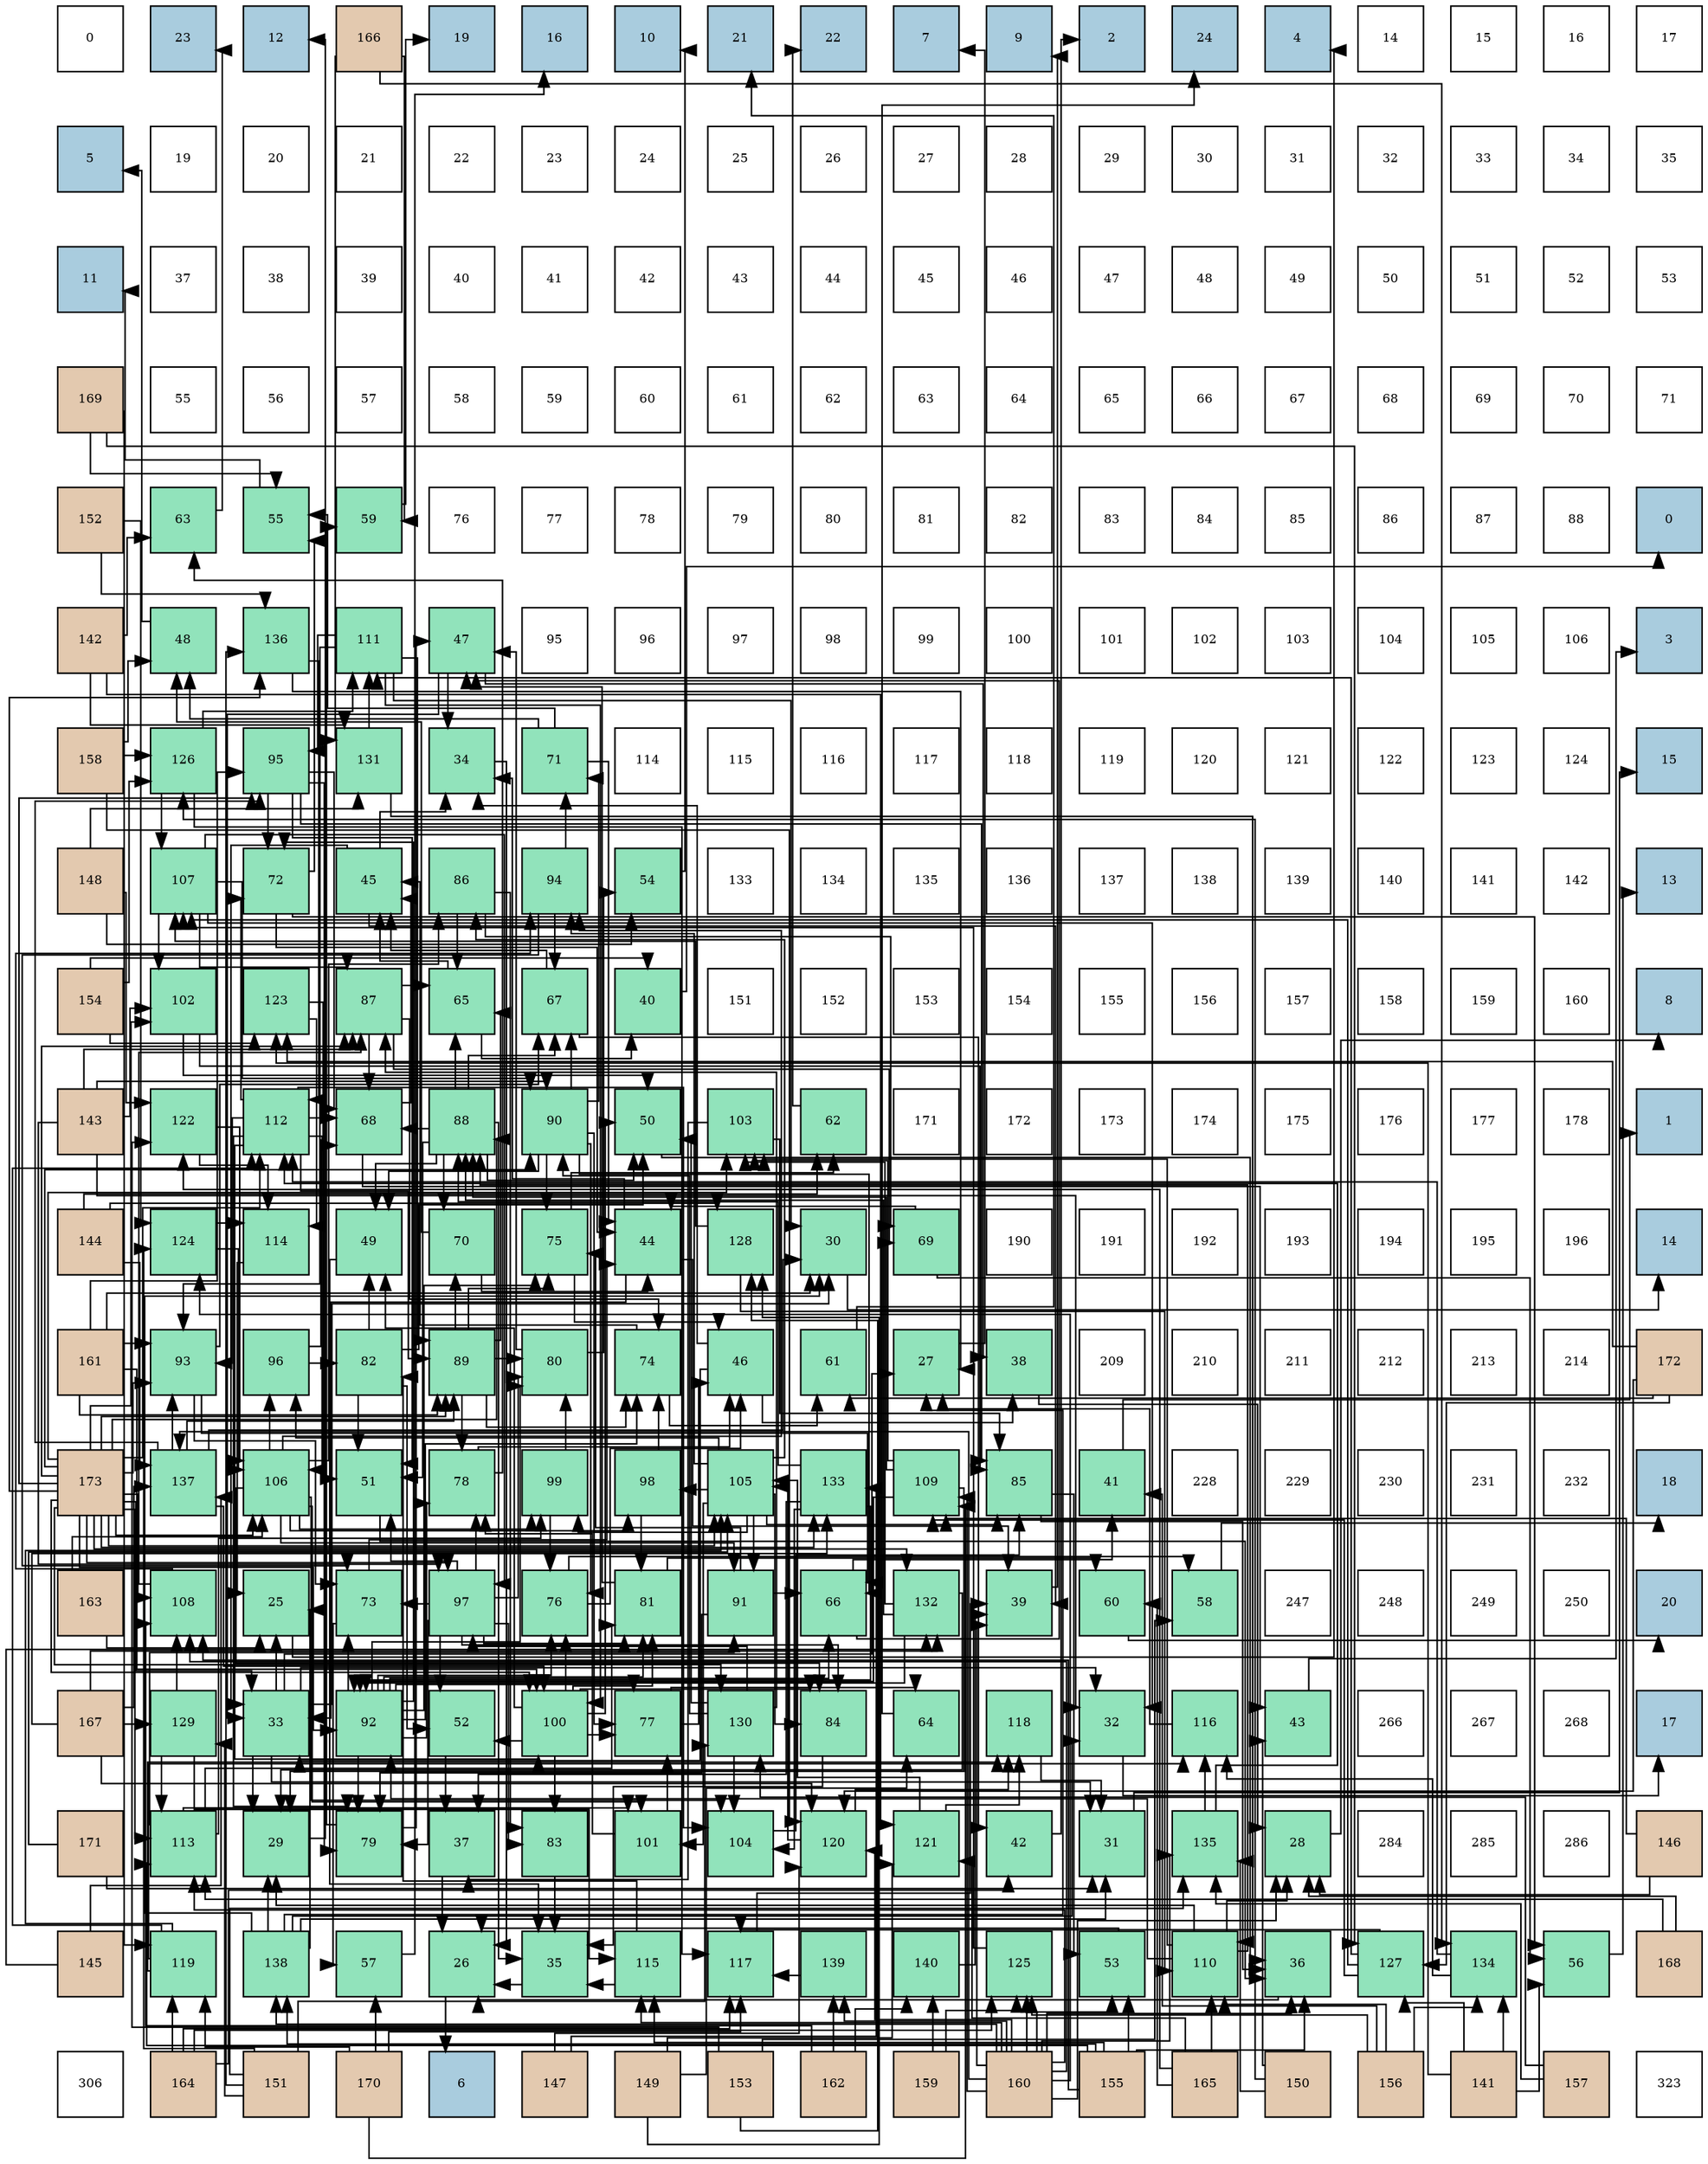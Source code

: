 digraph layout{
 rankdir=TB;
 splines=ortho;
 node [style=filled shape=square fixedsize=true width=0.6];
0[label="0", fontsize=8, fillcolor="#ffffff"];
1[label="23", fontsize=8, fillcolor="#a9ccde"];
2[label="12", fontsize=8, fillcolor="#a9ccde"];
3[label="166", fontsize=8, fillcolor="#e3c9af"];
4[label="19", fontsize=8, fillcolor="#a9ccde"];
5[label="16", fontsize=8, fillcolor="#a9ccde"];
6[label="10", fontsize=8, fillcolor="#a9ccde"];
7[label="21", fontsize=8, fillcolor="#a9ccde"];
8[label="22", fontsize=8, fillcolor="#a9ccde"];
9[label="7", fontsize=8, fillcolor="#a9ccde"];
10[label="9", fontsize=8, fillcolor="#a9ccde"];
11[label="2", fontsize=8, fillcolor="#a9ccde"];
12[label="24", fontsize=8, fillcolor="#a9ccde"];
13[label="4", fontsize=8, fillcolor="#a9ccde"];
14[label="14", fontsize=8, fillcolor="#ffffff"];
15[label="15", fontsize=8, fillcolor="#ffffff"];
16[label="16", fontsize=8, fillcolor="#ffffff"];
17[label="17", fontsize=8, fillcolor="#ffffff"];
18[label="5", fontsize=8, fillcolor="#a9ccde"];
19[label="19", fontsize=8, fillcolor="#ffffff"];
20[label="20", fontsize=8, fillcolor="#ffffff"];
21[label="21", fontsize=8, fillcolor="#ffffff"];
22[label="22", fontsize=8, fillcolor="#ffffff"];
23[label="23", fontsize=8, fillcolor="#ffffff"];
24[label="24", fontsize=8, fillcolor="#ffffff"];
25[label="25", fontsize=8, fillcolor="#ffffff"];
26[label="26", fontsize=8, fillcolor="#ffffff"];
27[label="27", fontsize=8, fillcolor="#ffffff"];
28[label="28", fontsize=8, fillcolor="#ffffff"];
29[label="29", fontsize=8, fillcolor="#ffffff"];
30[label="30", fontsize=8, fillcolor="#ffffff"];
31[label="31", fontsize=8, fillcolor="#ffffff"];
32[label="32", fontsize=8, fillcolor="#ffffff"];
33[label="33", fontsize=8, fillcolor="#ffffff"];
34[label="34", fontsize=8, fillcolor="#ffffff"];
35[label="35", fontsize=8, fillcolor="#ffffff"];
36[label="11", fontsize=8, fillcolor="#a9ccde"];
37[label="37", fontsize=8, fillcolor="#ffffff"];
38[label="38", fontsize=8, fillcolor="#ffffff"];
39[label="39", fontsize=8, fillcolor="#ffffff"];
40[label="40", fontsize=8, fillcolor="#ffffff"];
41[label="41", fontsize=8, fillcolor="#ffffff"];
42[label="42", fontsize=8, fillcolor="#ffffff"];
43[label="43", fontsize=8, fillcolor="#ffffff"];
44[label="44", fontsize=8, fillcolor="#ffffff"];
45[label="45", fontsize=8, fillcolor="#ffffff"];
46[label="46", fontsize=8, fillcolor="#ffffff"];
47[label="47", fontsize=8, fillcolor="#ffffff"];
48[label="48", fontsize=8, fillcolor="#ffffff"];
49[label="49", fontsize=8, fillcolor="#ffffff"];
50[label="50", fontsize=8, fillcolor="#ffffff"];
51[label="51", fontsize=8, fillcolor="#ffffff"];
52[label="52", fontsize=8, fillcolor="#ffffff"];
53[label="53", fontsize=8, fillcolor="#ffffff"];
54[label="169", fontsize=8, fillcolor="#e3c9af"];
55[label="55", fontsize=8, fillcolor="#ffffff"];
56[label="56", fontsize=8, fillcolor="#ffffff"];
57[label="57", fontsize=8, fillcolor="#ffffff"];
58[label="58", fontsize=8, fillcolor="#ffffff"];
59[label="59", fontsize=8, fillcolor="#ffffff"];
60[label="60", fontsize=8, fillcolor="#ffffff"];
61[label="61", fontsize=8, fillcolor="#ffffff"];
62[label="62", fontsize=8, fillcolor="#ffffff"];
63[label="63", fontsize=8, fillcolor="#ffffff"];
64[label="64", fontsize=8, fillcolor="#ffffff"];
65[label="65", fontsize=8, fillcolor="#ffffff"];
66[label="66", fontsize=8, fillcolor="#ffffff"];
67[label="67", fontsize=8, fillcolor="#ffffff"];
68[label="68", fontsize=8, fillcolor="#ffffff"];
69[label="69", fontsize=8, fillcolor="#ffffff"];
70[label="70", fontsize=8, fillcolor="#ffffff"];
71[label="71", fontsize=8, fillcolor="#ffffff"];
72[label="152", fontsize=8, fillcolor="#e3c9af"];
73[label="63", fontsize=8, fillcolor="#91e3bb"];
74[label="55", fontsize=8, fillcolor="#91e3bb"];
75[label="59", fontsize=8, fillcolor="#91e3bb"];
76[label="76", fontsize=8, fillcolor="#ffffff"];
77[label="77", fontsize=8, fillcolor="#ffffff"];
78[label="78", fontsize=8, fillcolor="#ffffff"];
79[label="79", fontsize=8, fillcolor="#ffffff"];
80[label="80", fontsize=8, fillcolor="#ffffff"];
81[label="81", fontsize=8, fillcolor="#ffffff"];
82[label="82", fontsize=8, fillcolor="#ffffff"];
83[label="83", fontsize=8, fillcolor="#ffffff"];
84[label="84", fontsize=8, fillcolor="#ffffff"];
85[label="85", fontsize=8, fillcolor="#ffffff"];
86[label="86", fontsize=8, fillcolor="#ffffff"];
87[label="87", fontsize=8, fillcolor="#ffffff"];
88[label="88", fontsize=8, fillcolor="#ffffff"];
89[label="0", fontsize=8, fillcolor="#a9ccde"];
90[label="142", fontsize=8, fillcolor="#e3c9af"];
91[label="48", fontsize=8, fillcolor="#91e3bb"];
92[label="136", fontsize=8, fillcolor="#91e3bb"];
93[label="111", fontsize=8, fillcolor="#91e3bb"];
94[label="47", fontsize=8, fillcolor="#91e3bb"];
95[label="95", fontsize=8, fillcolor="#ffffff"];
96[label="96", fontsize=8, fillcolor="#ffffff"];
97[label="97", fontsize=8, fillcolor="#ffffff"];
98[label="98", fontsize=8, fillcolor="#ffffff"];
99[label="99", fontsize=8, fillcolor="#ffffff"];
100[label="100", fontsize=8, fillcolor="#ffffff"];
101[label="101", fontsize=8, fillcolor="#ffffff"];
102[label="102", fontsize=8, fillcolor="#ffffff"];
103[label="103", fontsize=8, fillcolor="#ffffff"];
104[label="104", fontsize=8, fillcolor="#ffffff"];
105[label="105", fontsize=8, fillcolor="#ffffff"];
106[label="106", fontsize=8, fillcolor="#ffffff"];
107[label="3", fontsize=8, fillcolor="#a9ccde"];
108[label="158", fontsize=8, fillcolor="#e3c9af"];
109[label="126", fontsize=8, fillcolor="#91e3bb"];
110[label="95", fontsize=8, fillcolor="#91e3bb"];
111[label="131", fontsize=8, fillcolor="#91e3bb"];
112[label="34", fontsize=8, fillcolor="#91e3bb"];
113[label="71", fontsize=8, fillcolor="#91e3bb"];
114[label="114", fontsize=8, fillcolor="#ffffff"];
115[label="115", fontsize=8, fillcolor="#ffffff"];
116[label="116", fontsize=8, fillcolor="#ffffff"];
117[label="117", fontsize=8, fillcolor="#ffffff"];
118[label="118", fontsize=8, fillcolor="#ffffff"];
119[label="119", fontsize=8, fillcolor="#ffffff"];
120[label="120", fontsize=8, fillcolor="#ffffff"];
121[label="121", fontsize=8, fillcolor="#ffffff"];
122[label="122", fontsize=8, fillcolor="#ffffff"];
123[label="123", fontsize=8, fillcolor="#ffffff"];
124[label="124", fontsize=8, fillcolor="#ffffff"];
125[label="15", fontsize=8, fillcolor="#a9ccde"];
126[label="148", fontsize=8, fillcolor="#e3c9af"];
127[label="107", fontsize=8, fillcolor="#91e3bb"];
128[label="72", fontsize=8, fillcolor="#91e3bb"];
129[label="45", fontsize=8, fillcolor="#91e3bb"];
130[label="86", fontsize=8, fillcolor="#91e3bb"];
131[label="94", fontsize=8, fillcolor="#91e3bb"];
132[label="54", fontsize=8, fillcolor="#91e3bb"];
133[label="133", fontsize=8, fillcolor="#ffffff"];
134[label="134", fontsize=8, fillcolor="#ffffff"];
135[label="135", fontsize=8, fillcolor="#ffffff"];
136[label="136", fontsize=8, fillcolor="#ffffff"];
137[label="137", fontsize=8, fillcolor="#ffffff"];
138[label="138", fontsize=8, fillcolor="#ffffff"];
139[label="139", fontsize=8, fillcolor="#ffffff"];
140[label="140", fontsize=8, fillcolor="#ffffff"];
141[label="141", fontsize=8, fillcolor="#ffffff"];
142[label="142", fontsize=8, fillcolor="#ffffff"];
143[label="13", fontsize=8, fillcolor="#a9ccde"];
144[label="154", fontsize=8, fillcolor="#e3c9af"];
145[label="102", fontsize=8, fillcolor="#91e3bb"];
146[label="123", fontsize=8, fillcolor="#91e3bb"];
147[label="87", fontsize=8, fillcolor="#91e3bb"];
148[label="65", fontsize=8, fillcolor="#91e3bb"];
149[label="67", fontsize=8, fillcolor="#91e3bb"];
150[label="40", fontsize=8, fillcolor="#91e3bb"];
151[label="151", fontsize=8, fillcolor="#ffffff"];
152[label="152", fontsize=8, fillcolor="#ffffff"];
153[label="153", fontsize=8, fillcolor="#ffffff"];
154[label="154", fontsize=8, fillcolor="#ffffff"];
155[label="155", fontsize=8, fillcolor="#ffffff"];
156[label="156", fontsize=8, fillcolor="#ffffff"];
157[label="157", fontsize=8, fillcolor="#ffffff"];
158[label="158", fontsize=8, fillcolor="#ffffff"];
159[label="159", fontsize=8, fillcolor="#ffffff"];
160[label="160", fontsize=8, fillcolor="#ffffff"];
161[label="8", fontsize=8, fillcolor="#a9ccde"];
162[label="143", fontsize=8, fillcolor="#e3c9af"];
163[label="122", fontsize=8, fillcolor="#91e3bb"];
164[label="112", fontsize=8, fillcolor="#91e3bb"];
165[label="68", fontsize=8, fillcolor="#91e3bb"];
166[label="88", fontsize=8, fillcolor="#91e3bb"];
167[label="90", fontsize=8, fillcolor="#91e3bb"];
168[label="50", fontsize=8, fillcolor="#91e3bb"];
169[label="103", fontsize=8, fillcolor="#91e3bb"];
170[label="62", fontsize=8, fillcolor="#91e3bb"];
171[label="171", fontsize=8, fillcolor="#ffffff"];
172[label="172", fontsize=8, fillcolor="#ffffff"];
173[label="173", fontsize=8, fillcolor="#ffffff"];
174[label="174", fontsize=8, fillcolor="#ffffff"];
175[label="175", fontsize=8, fillcolor="#ffffff"];
176[label="176", fontsize=8, fillcolor="#ffffff"];
177[label="177", fontsize=8, fillcolor="#ffffff"];
178[label="178", fontsize=8, fillcolor="#ffffff"];
179[label="1", fontsize=8, fillcolor="#a9ccde"];
180[label="144", fontsize=8, fillcolor="#e3c9af"];
181[label="124", fontsize=8, fillcolor="#91e3bb"];
182[label="114", fontsize=8, fillcolor="#91e3bb"];
183[label="49", fontsize=8, fillcolor="#91e3bb"];
184[label="70", fontsize=8, fillcolor="#91e3bb"];
185[label="75", fontsize=8, fillcolor="#91e3bb"];
186[label="44", fontsize=8, fillcolor="#91e3bb"];
187[label="128", fontsize=8, fillcolor="#91e3bb"];
188[label="30", fontsize=8, fillcolor="#91e3bb"];
189[label="69", fontsize=8, fillcolor="#91e3bb"];
190[label="190", fontsize=8, fillcolor="#ffffff"];
191[label="191", fontsize=8, fillcolor="#ffffff"];
192[label="192", fontsize=8, fillcolor="#ffffff"];
193[label="193", fontsize=8, fillcolor="#ffffff"];
194[label="194", fontsize=8, fillcolor="#ffffff"];
195[label="195", fontsize=8, fillcolor="#ffffff"];
196[label="196", fontsize=8, fillcolor="#ffffff"];
197[label="14", fontsize=8, fillcolor="#a9ccde"];
198[label="161", fontsize=8, fillcolor="#e3c9af"];
199[label="93", fontsize=8, fillcolor="#91e3bb"];
200[label="96", fontsize=8, fillcolor="#91e3bb"];
201[label="82", fontsize=8, fillcolor="#91e3bb"];
202[label="89", fontsize=8, fillcolor="#91e3bb"];
203[label="80", fontsize=8, fillcolor="#91e3bb"];
204[label="74", fontsize=8, fillcolor="#91e3bb"];
205[label="46", fontsize=8, fillcolor="#91e3bb"];
206[label="61", fontsize=8, fillcolor="#91e3bb"];
207[label="27", fontsize=8, fillcolor="#91e3bb"];
208[label="38", fontsize=8, fillcolor="#91e3bb"];
209[label="209", fontsize=8, fillcolor="#ffffff"];
210[label="210", fontsize=8, fillcolor="#ffffff"];
211[label="211", fontsize=8, fillcolor="#ffffff"];
212[label="212", fontsize=8, fillcolor="#ffffff"];
213[label="213", fontsize=8, fillcolor="#ffffff"];
214[label="214", fontsize=8, fillcolor="#ffffff"];
215[label="172", fontsize=8, fillcolor="#e3c9af"];
216[label="173", fontsize=8, fillcolor="#e3c9af"];
217[label="137", fontsize=8, fillcolor="#91e3bb"];
218[label="106", fontsize=8, fillcolor="#91e3bb"];
219[label="51", fontsize=8, fillcolor="#91e3bb"];
220[label="78", fontsize=8, fillcolor="#91e3bb"];
221[label="99", fontsize=8, fillcolor="#91e3bb"];
222[label="98", fontsize=8, fillcolor="#91e3bb"];
223[label="105", fontsize=8, fillcolor="#91e3bb"];
224[label="133", fontsize=8, fillcolor="#91e3bb"];
225[label="109", fontsize=8, fillcolor="#91e3bb"];
226[label="85", fontsize=8, fillcolor="#91e3bb"];
227[label="41", fontsize=8, fillcolor="#91e3bb"];
228[label="228", fontsize=8, fillcolor="#ffffff"];
229[label="229", fontsize=8, fillcolor="#ffffff"];
230[label="230", fontsize=8, fillcolor="#ffffff"];
231[label="231", fontsize=8, fillcolor="#ffffff"];
232[label="232", fontsize=8, fillcolor="#ffffff"];
233[label="18", fontsize=8, fillcolor="#a9ccde"];
234[label="163", fontsize=8, fillcolor="#e3c9af"];
235[label="108", fontsize=8, fillcolor="#91e3bb"];
236[label="25", fontsize=8, fillcolor="#91e3bb"];
237[label="73", fontsize=8, fillcolor="#91e3bb"];
238[label="97", fontsize=8, fillcolor="#91e3bb"];
239[label="76", fontsize=8, fillcolor="#91e3bb"];
240[label="81", fontsize=8, fillcolor="#91e3bb"];
241[label="91", fontsize=8, fillcolor="#91e3bb"];
242[label="66", fontsize=8, fillcolor="#91e3bb"];
243[label="132", fontsize=8, fillcolor="#91e3bb"];
244[label="39", fontsize=8, fillcolor="#91e3bb"];
245[label="60", fontsize=8, fillcolor="#91e3bb"];
246[label="58", fontsize=8, fillcolor="#91e3bb"];
247[label="247", fontsize=8, fillcolor="#ffffff"];
248[label="248", fontsize=8, fillcolor="#ffffff"];
249[label="249", fontsize=8, fillcolor="#ffffff"];
250[label="250", fontsize=8, fillcolor="#ffffff"];
251[label="20", fontsize=8, fillcolor="#a9ccde"];
252[label="167", fontsize=8, fillcolor="#e3c9af"];
253[label="129", fontsize=8, fillcolor="#91e3bb"];
254[label="33", fontsize=8, fillcolor="#91e3bb"];
255[label="92", fontsize=8, fillcolor="#91e3bb"];
256[label="52", fontsize=8, fillcolor="#91e3bb"];
257[label="100", fontsize=8, fillcolor="#91e3bb"];
258[label="77", fontsize=8, fillcolor="#91e3bb"];
259[label="130", fontsize=8, fillcolor="#91e3bb"];
260[label="84", fontsize=8, fillcolor="#91e3bb"];
261[label="64", fontsize=8, fillcolor="#91e3bb"];
262[label="118", fontsize=8, fillcolor="#91e3bb"];
263[label="32", fontsize=8, fillcolor="#91e3bb"];
264[label="116", fontsize=8, fillcolor="#91e3bb"];
265[label="43", fontsize=8, fillcolor="#91e3bb"];
266[label="266", fontsize=8, fillcolor="#ffffff"];
267[label="267", fontsize=8, fillcolor="#ffffff"];
268[label="268", fontsize=8, fillcolor="#ffffff"];
269[label="17", fontsize=8, fillcolor="#a9ccde"];
270[label="171", fontsize=8, fillcolor="#e3c9af"];
271[label="113", fontsize=8, fillcolor="#91e3bb"];
272[label="29", fontsize=8, fillcolor="#91e3bb"];
273[label="79", fontsize=8, fillcolor="#91e3bb"];
274[label="37", fontsize=8, fillcolor="#91e3bb"];
275[label="83", fontsize=8, fillcolor="#91e3bb"];
276[label="101", fontsize=8, fillcolor="#91e3bb"];
277[label="104", fontsize=8, fillcolor="#91e3bb"];
278[label="120", fontsize=8, fillcolor="#91e3bb"];
279[label="121", fontsize=8, fillcolor="#91e3bb"];
280[label="42", fontsize=8, fillcolor="#91e3bb"];
281[label="31", fontsize=8, fillcolor="#91e3bb"];
282[label="135", fontsize=8, fillcolor="#91e3bb"];
283[label="28", fontsize=8, fillcolor="#91e3bb"];
284[label="284", fontsize=8, fillcolor="#ffffff"];
285[label="285", fontsize=8, fillcolor="#ffffff"];
286[label="286", fontsize=8, fillcolor="#ffffff"];
287[label="146", fontsize=8, fillcolor="#e3c9af"];
288[label="145", fontsize=8, fillcolor="#e3c9af"];
289[label="119", fontsize=8, fillcolor="#91e3bb"];
290[label="138", fontsize=8, fillcolor="#91e3bb"];
291[label="57", fontsize=8, fillcolor="#91e3bb"];
292[label="26", fontsize=8, fillcolor="#91e3bb"];
293[label="35", fontsize=8, fillcolor="#91e3bb"];
294[label="115", fontsize=8, fillcolor="#91e3bb"];
295[label="117", fontsize=8, fillcolor="#91e3bb"];
296[label="139", fontsize=8, fillcolor="#91e3bb"];
297[label="140", fontsize=8, fillcolor="#91e3bb"];
298[label="125", fontsize=8, fillcolor="#91e3bb"];
299[label="53", fontsize=8, fillcolor="#91e3bb"];
300[label="110", fontsize=8, fillcolor="#91e3bb"];
301[label="36", fontsize=8, fillcolor="#91e3bb"];
302[label="127", fontsize=8, fillcolor="#91e3bb"];
303[label="134", fontsize=8, fillcolor="#91e3bb"];
304[label="56", fontsize=8, fillcolor="#91e3bb"];
305[label="168", fontsize=8, fillcolor="#e3c9af"];
306[label="306", fontsize=8, fillcolor="#ffffff"];
307[label="164", fontsize=8, fillcolor="#e3c9af"];
308[label="151", fontsize=8, fillcolor="#e3c9af"];
309[label="170", fontsize=8, fillcolor="#e3c9af"];
310[label="6", fontsize=8, fillcolor="#a9ccde"];
311[label="147", fontsize=8, fillcolor="#e3c9af"];
312[label="149", fontsize=8, fillcolor="#e3c9af"];
313[label="153", fontsize=8, fillcolor="#e3c9af"];
314[label="162", fontsize=8, fillcolor="#e3c9af"];
315[label="159", fontsize=8, fillcolor="#e3c9af"];
316[label="160", fontsize=8, fillcolor="#e3c9af"];
317[label="155", fontsize=8, fillcolor="#e3c9af"];
318[label="165", fontsize=8, fillcolor="#e3c9af"];
319[label="150", fontsize=8, fillcolor="#e3c9af"];
320[label="156", fontsize=8, fillcolor="#e3c9af"];
321[label="141", fontsize=8, fillcolor="#e3c9af"];
322[label="157", fontsize=8, fillcolor="#e3c9af"];
323[label="323", fontsize=8, fillcolor="#ffffff"];
edge [constraint=false, style=vis];236 -> 13;
292 -> 310;
207 -> 9;
283 -> 161;
272 -> 2;
188 -> 197;
281 -> 125;
263 -> 269;
254 -> 236;
254 -> 207;
254 -> 272;
254 -> 188;
254 -> 281;
254 -> 263;
112 -> 292;
293 -> 292;
301 -> 292;
274 -> 292;
208 -> 283;
244 -> 10;
150 -> 89;
227 -> 179;
280 -> 11;
265 -> 107;
186 -> 254;
186 -> 112;
186 -> 244;
129 -> 254;
129 -> 112;
129 -> 244;
205 -> 254;
205 -> 112;
205 -> 208;
94 -> 254;
94 -> 112;
94 -> 208;
91 -> 18;
183 -> 293;
168 -> 301;
219 -> 301;
256 -> 274;
299 -> 292;
132 -> 6;
74 -> 36;
304 -> 143;
291 -> 5;
246 -> 233;
75 -> 4;
245 -> 251;
206 -> 7;
170 -> 8;
73 -> 1;
261 -> 12;
148 -> 150;
148 -> 129;
242 -> 227;
242 -> 94;
149 -> 280;
149 -> 129;
165 -> 265;
165 -> 129;
189 -> 186;
189 -> 304;
184 -> 186;
184 -> 91;
113 -> 186;
113 -> 91;
113 -> 74;
128 -> 186;
128 -> 74;
128 -> 304;
237 -> 186;
237 -> 291;
204 -> 129;
204 -> 206;
185 -> 205;
185 -> 170;
239 -> 205;
239 -> 246;
258 -> 205;
258 -> 261;
220 -> 205;
220 -> 73;
273 -> 94;
273 -> 75;
203 -> 94;
203 -> 132;
240 -> 94;
240 -> 245;
201 -> 183;
201 -> 168;
201 -> 219;
201 -> 256;
275 -> 293;
260 -> 293;
226 -> 301;
226 -> 299;
130 -> 148;
130 -> 189;
130 -> 275;
147 -> 148;
147 -> 165;
147 -> 189;
147 -> 204;
166 -> 293;
166 -> 183;
166 -> 168;
166 -> 219;
166 -> 148;
166 -> 149;
166 -> 165;
166 -> 184;
202 -> 148;
202 -> 184;
202 -> 204;
202 -> 185;
202 -> 220;
202 -> 203;
167 -> 183;
167 -> 242;
167 -> 149;
167 -> 113;
167 -> 185;
167 -> 239;
167 -> 258;
241 -> 242;
241 -> 185;
241 -> 273;
255 -> 242;
255 -> 128;
255 -> 237;
255 -> 204;
255 -> 185;
255 -> 239;
255 -> 258;
255 -> 220;
255 -> 273;
255 -> 203;
255 -> 240;
199 -> 242;
199 -> 149;
199 -> 237;
131 -> 149;
131 -> 113;
131 -> 237;
110 -> 219;
110 -> 165;
110 -> 128;
110 -> 273;
110 -> 226;
200 -> 165;
200 -> 201;
238 -> 219;
238 -> 256;
238 -> 237;
238 -> 220;
238 -> 273;
238 -> 203;
238 -> 240;
238 -> 275;
238 -> 260;
222 -> 204;
222 -> 240;
221 -> 239;
221 -> 203;
257 -> 183;
257 -> 168;
257 -> 256;
257 -> 239;
257 -> 258;
257 -> 240;
257 -> 275;
257 -> 260;
276 -> 258;
276 -> 220;
145 -> 168;
145 -> 226;
169 -> 274;
169 -> 226;
277 -> 226;
223 -> 260;
223 -> 226;
223 -> 130;
223 -> 241;
223 -> 131;
223 -> 200;
223 -> 222;
223 -> 221;
223 -> 276;
218 -> 260;
218 -> 130;
218 -> 241;
218 -> 131;
218 -> 200;
218 -> 222;
218 -> 221;
218 -> 276;
218 -> 277;
127 -> 263;
127 -> 147;
127 -> 167;
127 -> 238;
127 -> 145;
235 -> 147;
235 -> 131;
225 -> 272;
225 -> 166;
225 -> 255;
225 -> 169;
300 -> 283;
300 -> 272;
300 -> 166;
300 -> 255;
300 -> 169;
93 -> 188;
93 -> 202;
93 -> 199;
93 -> 110;
93 -> 257;
164 -> 219;
164 -> 165;
164 -> 128;
164 -> 273;
164 -> 202;
164 -> 199;
164 -> 257;
164 -> 277;
271 -> 240;
271 -> 241;
271 -> 221;
271 -> 276;
182 -> 236;
294 -> 293;
294 -> 201;
264 -> 207;
295 -> 244;
262 -> 281;
289 -> 223;
289 -> 164;
289 -> 264;
289 -> 262;
278 -> 223;
278 -> 262;
279 -> 223;
279 -> 262;
163 -> 218;
163 -> 182;
146 -> 218;
146 -> 182;
181 -> 218;
181 -> 182;
298 -> 127;
109 -> 127;
109 -> 93;
109 -> 295;
302 -> 127;
302 -> 225;
302 -> 93;
302 -> 295;
187 -> 127;
187 -> 300;
253 -> 235;
253 -> 271;
253 -> 294;
259 -> 168;
259 -> 147;
259 -> 167;
259 -> 238;
259 -> 277;
111 -> 300;
111 -> 93;
243 -> 272;
243 -> 166;
243 -> 255;
243 -> 169;
224 -> 274;
224 -> 166;
224 -> 255;
224 -> 277;
303 -> 164;
303 -> 264;
282 -> 164;
282 -> 264;
92 -> 207;
92 -> 164;
217 -> 188;
217 -> 202;
217 -> 199;
217 -> 110;
217 -> 257;
290 -> 236;
290 -> 207;
290 -> 272;
290 -> 188;
290 -> 281;
290 -> 263;
296 -> 295;
297 -> 244;
321 -> 304;
321 -> 146;
321 -> 302;
321 -> 303;
90 -> 73;
90 -> 279;
90 -> 111;
162 -> 263;
162 -> 147;
162 -> 167;
162 -> 238;
162 -> 145;
180 -> 170;
180 -> 187;
180 -> 217;
288 -> 243;
288 -> 217;
287 -> 283;
287 -> 225;
311 -> 278;
311 -> 224;
126 -> 132;
126 -> 163;
126 -> 111;
312 -> 261;
312 -> 279;
312 -> 187;
319 -> 265;
319 -> 109;
319 -> 282;
308 -> 181;
308 -> 253;
308 -> 259;
308 -> 282;
308 -> 92;
72 -> 181;
72 -> 92;
313 -> 246;
313 -> 163;
313 -> 187;
144 -> 150;
144 -> 146;
144 -> 109;
317 -> 301;
317 -> 299;
317 -> 235;
317 -> 271;
317 -> 294;
317 -> 290;
320 -> 227;
320 -> 300;
320 -> 298;
320 -> 303;
322 -> 259;
322 -> 282;
108 -> 91;
108 -> 278;
108 -> 109;
315 -> 298;
315 -> 297;
316 -> 283;
316 -> 301;
316 -> 244;
316 -> 299;
316 -> 235;
316 -> 225;
316 -> 271;
316 -> 294;
316 -> 278;
316 -> 181;
316 -> 298;
316 -> 282;
316 -> 217;
316 -> 290;
316 -> 296;
198 -> 188;
198 -> 202;
198 -> 199;
198 -> 110;
198 -> 257;
314 -> 235;
314 -> 296;
314 -> 297;
234 -> 236;
234 -> 218;
307 -> 280;
307 -> 295;
307 -> 289;
307 -> 298;
318 -> 245;
318 -> 300;
318 -> 279;
318 -> 163;
3 -> 75;
3 -> 111;
3 -> 303;
252 -> 278;
252 -> 253;
252 -> 243;
252 -> 224;
252 -> 217;
305 -> 283;
305 -> 271;
54 -> 74;
54 -> 289;
54 -> 302;
309 -> 291;
309 -> 225;
309 -> 295;
309 -> 289;
270 -> 281;
270 -> 223;
215 -> 206;
215 -> 278;
215 -> 146;
215 -> 302;
216 -> 254;
216 -> 147;
216 -> 166;
216 -> 202;
216 -> 167;
216 -> 255;
216 -> 199;
216 -> 110;
216 -> 238;
216 -> 257;
216 -> 145;
216 -> 169;
216 -> 223;
216 -> 218;
216 -> 235;
216 -> 164;
216 -> 271;
216 -> 259;
216 -> 243;
216 -> 224;
216 -> 92;
edge [constraint=true, style=invis];
0 -> 18 -> 36 -> 54 -> 72 -> 90 -> 108 -> 126 -> 144 -> 162 -> 180 -> 198 -> 216 -> 234 -> 252 -> 270 -> 288 -> 306;
1 -> 19 -> 37 -> 55 -> 73 -> 91 -> 109 -> 127 -> 145 -> 163 -> 181 -> 199 -> 217 -> 235 -> 253 -> 271 -> 289 -> 307;
2 -> 20 -> 38 -> 56 -> 74 -> 92 -> 110 -> 128 -> 146 -> 164 -> 182 -> 200 -> 218 -> 236 -> 254 -> 272 -> 290 -> 308;
3 -> 21 -> 39 -> 57 -> 75 -> 93 -> 111 -> 129 -> 147 -> 165 -> 183 -> 201 -> 219 -> 237 -> 255 -> 273 -> 291 -> 309;
4 -> 22 -> 40 -> 58 -> 76 -> 94 -> 112 -> 130 -> 148 -> 166 -> 184 -> 202 -> 220 -> 238 -> 256 -> 274 -> 292 -> 310;
5 -> 23 -> 41 -> 59 -> 77 -> 95 -> 113 -> 131 -> 149 -> 167 -> 185 -> 203 -> 221 -> 239 -> 257 -> 275 -> 293 -> 311;
6 -> 24 -> 42 -> 60 -> 78 -> 96 -> 114 -> 132 -> 150 -> 168 -> 186 -> 204 -> 222 -> 240 -> 258 -> 276 -> 294 -> 312;
7 -> 25 -> 43 -> 61 -> 79 -> 97 -> 115 -> 133 -> 151 -> 169 -> 187 -> 205 -> 223 -> 241 -> 259 -> 277 -> 295 -> 313;
8 -> 26 -> 44 -> 62 -> 80 -> 98 -> 116 -> 134 -> 152 -> 170 -> 188 -> 206 -> 224 -> 242 -> 260 -> 278 -> 296 -> 314;
9 -> 27 -> 45 -> 63 -> 81 -> 99 -> 117 -> 135 -> 153 -> 171 -> 189 -> 207 -> 225 -> 243 -> 261 -> 279 -> 297 -> 315;
10 -> 28 -> 46 -> 64 -> 82 -> 100 -> 118 -> 136 -> 154 -> 172 -> 190 -> 208 -> 226 -> 244 -> 262 -> 280 -> 298 -> 316;
11 -> 29 -> 47 -> 65 -> 83 -> 101 -> 119 -> 137 -> 155 -> 173 -> 191 -> 209 -> 227 -> 245 -> 263 -> 281 -> 299 -> 317;
12 -> 30 -> 48 -> 66 -> 84 -> 102 -> 120 -> 138 -> 156 -> 174 -> 192 -> 210 -> 228 -> 246 -> 264 -> 282 -> 300 -> 318;
13 -> 31 -> 49 -> 67 -> 85 -> 103 -> 121 -> 139 -> 157 -> 175 -> 193 -> 211 -> 229 -> 247 -> 265 -> 283 -> 301 -> 319;
14 -> 32 -> 50 -> 68 -> 86 -> 104 -> 122 -> 140 -> 158 -> 176 -> 194 -> 212 -> 230 -> 248 -> 266 -> 284 -> 302 -> 320;
15 -> 33 -> 51 -> 69 -> 87 -> 105 -> 123 -> 141 -> 159 -> 177 -> 195 -> 213 -> 231 -> 249 -> 267 -> 285 -> 303 -> 321;
16 -> 34 -> 52 -> 70 -> 88 -> 106 -> 124 -> 142 -> 160 -> 178 -> 196 -> 214 -> 232 -> 250 -> 268 -> 286 -> 304 -> 322;
17 -> 35 -> 53 -> 71 -> 89 -> 107 -> 125 -> 143 -> 161 -> 179 -> 197 -> 215 -> 233 -> 251 -> 269 -> 287 -> 305 -> 323;
rank = same {0 -> 1 -> 2 -> 3 -> 4 -> 5 -> 6 -> 7 -> 8 -> 9 -> 10 -> 11 -> 12 -> 13 -> 14 -> 15 -> 16 -> 17};
rank = same {18 -> 19 -> 20 -> 21 -> 22 -> 23 -> 24 -> 25 -> 26 -> 27 -> 28 -> 29 -> 30 -> 31 -> 32 -> 33 -> 34 -> 35};
rank = same {36 -> 37 -> 38 -> 39 -> 40 -> 41 -> 42 -> 43 -> 44 -> 45 -> 46 -> 47 -> 48 -> 49 -> 50 -> 51 -> 52 -> 53};
rank = same {54 -> 55 -> 56 -> 57 -> 58 -> 59 -> 60 -> 61 -> 62 -> 63 -> 64 -> 65 -> 66 -> 67 -> 68 -> 69 -> 70 -> 71};
rank = same {72 -> 73 -> 74 -> 75 -> 76 -> 77 -> 78 -> 79 -> 80 -> 81 -> 82 -> 83 -> 84 -> 85 -> 86 -> 87 -> 88 -> 89};
rank = same {90 -> 91 -> 92 -> 93 -> 94 -> 95 -> 96 -> 97 -> 98 -> 99 -> 100 -> 101 -> 102 -> 103 -> 104 -> 105 -> 106 -> 107};
rank = same {108 -> 109 -> 110 -> 111 -> 112 -> 113 -> 114 -> 115 -> 116 -> 117 -> 118 -> 119 -> 120 -> 121 -> 122 -> 123 -> 124 -> 125};
rank = same {126 -> 127 -> 128 -> 129 -> 130 -> 131 -> 132 -> 133 -> 134 -> 135 -> 136 -> 137 -> 138 -> 139 -> 140 -> 141 -> 142 -> 143};
rank = same {144 -> 145 -> 146 -> 147 -> 148 -> 149 -> 150 -> 151 -> 152 -> 153 -> 154 -> 155 -> 156 -> 157 -> 158 -> 159 -> 160 -> 161};
rank = same {162 -> 163 -> 164 -> 165 -> 166 -> 167 -> 168 -> 169 -> 170 -> 171 -> 172 -> 173 -> 174 -> 175 -> 176 -> 177 -> 178 -> 179};
rank = same {180 -> 181 -> 182 -> 183 -> 184 -> 185 -> 186 -> 187 -> 188 -> 189 -> 190 -> 191 -> 192 -> 193 -> 194 -> 195 -> 196 -> 197};
rank = same {198 -> 199 -> 200 -> 201 -> 202 -> 203 -> 204 -> 205 -> 206 -> 207 -> 208 -> 209 -> 210 -> 211 -> 212 -> 213 -> 214 -> 215};
rank = same {216 -> 217 -> 218 -> 219 -> 220 -> 221 -> 222 -> 223 -> 224 -> 225 -> 226 -> 227 -> 228 -> 229 -> 230 -> 231 -> 232 -> 233};
rank = same {234 -> 235 -> 236 -> 237 -> 238 -> 239 -> 240 -> 241 -> 242 -> 243 -> 244 -> 245 -> 246 -> 247 -> 248 -> 249 -> 250 -> 251};
rank = same {252 -> 253 -> 254 -> 255 -> 256 -> 257 -> 258 -> 259 -> 260 -> 261 -> 262 -> 263 -> 264 -> 265 -> 266 -> 267 -> 268 -> 269};
rank = same {270 -> 271 -> 272 -> 273 -> 274 -> 275 -> 276 -> 277 -> 278 -> 279 -> 280 -> 281 -> 282 -> 283 -> 284 -> 285 -> 286 -> 287};
rank = same {288 -> 289 -> 290 -> 291 -> 292 -> 293 -> 294 -> 295 -> 296 -> 297 -> 298 -> 299 -> 300 -> 301 -> 302 -> 303 -> 304 -> 305};
rank = same {306 -> 307 -> 308 -> 309 -> 310 -> 311 -> 312 -> 313 -> 314 -> 315 -> 316 -> 317 -> 318 -> 319 -> 320 -> 321 -> 322 -> 323};
}